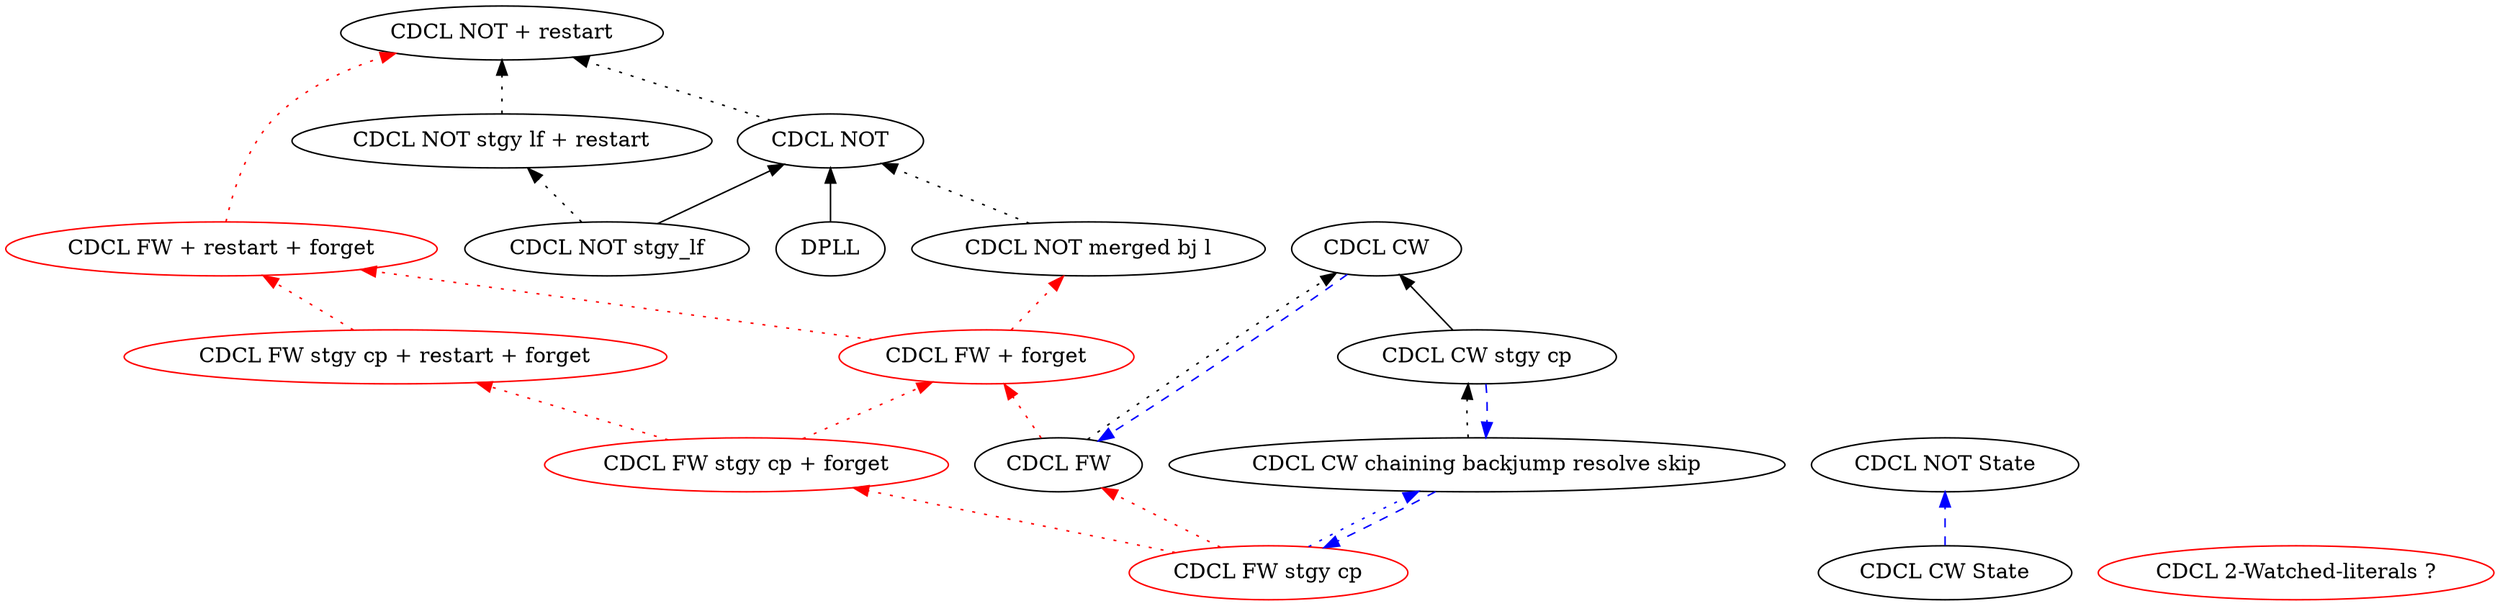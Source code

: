 //dot -o CDCL.pdf -Tpdf CDCL.dot
digraph CDCL {
  rankdir=BT;
  subgraph cw {
    style=invisible;
  	CDCL_NOT_restart [label = "CDCL NOT + restart"];
  	CDCL_NOT [label = "CDCL NOT"];
  	CDCL_NOT_stgy [label = "CDCL NOT stgy_lf"];
  	CDCL_NOT_stgy_restart[label = "CDCL NOT stgy lf + restart"];
  	CDCL_NOT_merged [label = "CDCL NOT merged bj l"];
  	DPLL [label = "DPLL"];
  }

	CDCL_NOT_stgy -> CDCL_NOT;
	CDCL_NOT -> CDCL_NOT_restart [style = dotted];
	CDCL_NOT_stgy -> CDCL_NOT_stgy_restart [style = dotted];
	CDCL_NOT_stgy_restart -> CDCL_NOT_restart [style = dotted];
	DPLL -> CDCL_NOT;

	CDCL_NOT_merged -> CDCL_NOT [style =dotted];

	subgraph fw {
    style=invisible;
    CDCL_FW [label="CDCL FW"];
	  CDCL_FW_stgy [label="CDCL FW stgy cp", color=red];
	  CDCL_FW_forget [label="CDCL FW + forget", color=red];
	  CDCL_FW_stgy_forget [label="CDCL FW stgy cp + forget", color=red];

	  CDCL_FW_restart_forget [label = "CDCL FW + restart + forget", color=red];
	  CDCL_FW_stgy_restart_forget [label = "CDCL FW stgy cp + restart + forget", color=red];
	}

	CDCL_FW_stgy_forget -> CDCL_FW_stgy_restart_forget -> CDCL_FW_restart_forget [style
	= dotted, color=red];
	CDCL_FW_forget -> CDCL_NOT_merged [style = dotted, color=red];
	CDCL_FW_stgy_forget -> CDCL_FW_forget [style = dotted, color=red];
	CDCL_FW_forget -> CDCL_FW_restart_forget [style = dotted, color=red];
	CDCL_FW_restart_forget -> CDCL_NOT_restart [style = dotted, color =red];
        CDCL_FW_stgy -> CDCL_FW_stgy_forget [style=dotted, color=red];
	CDCL_FW -> CDCL_FW_forget [style=dotted, color=red];
	CDCL_FW_stgy ->  CDCL_FW[style=dotted, color=red];

	CDCL_CW [label = "CDCL CW"];
	CDCL_CW_stgy [label = "CDCL CW stgy cp"];
	CDCL_CW_stgy_merge_bj[label = "CDCL CW chaining backjump resolve skip"];
	CDCL_CW_stgy -> CDCL_CW;
	CDCL_CW -> CDCL_FW[color=blue, style=dashed];
	CDCL_FW -> CDCL_CW[style=dotted];

	CDCL_CW_stgy -> CDCL_CW_stgy_merge_bj[color=blue, style=dashed];
	CDCL_CW_stgy_merge_bj -> CDCL_FW_stgy[color=blue, style=dashed];
	CDCL_FW_stgy -> CDCL_CW_stgy_merge_bj[color=blue, style=dotted];
	CDCL_CW_stgy_merge_bj -> CDCL_CW_stgy[style=dotted];


	subgraph state {
    style=invisible;
    CDCL_NOT_state [label = "CDCL NOT State"];
    CDCL_CW_state [label = "CDCL CW State"];
  }

  CDCL_CW_state -> CDCL_NOT_state[style=dashed, color = blue];


	CDCL_WL [label = "CDCL 2-Watched-literals ?", color = red];

}